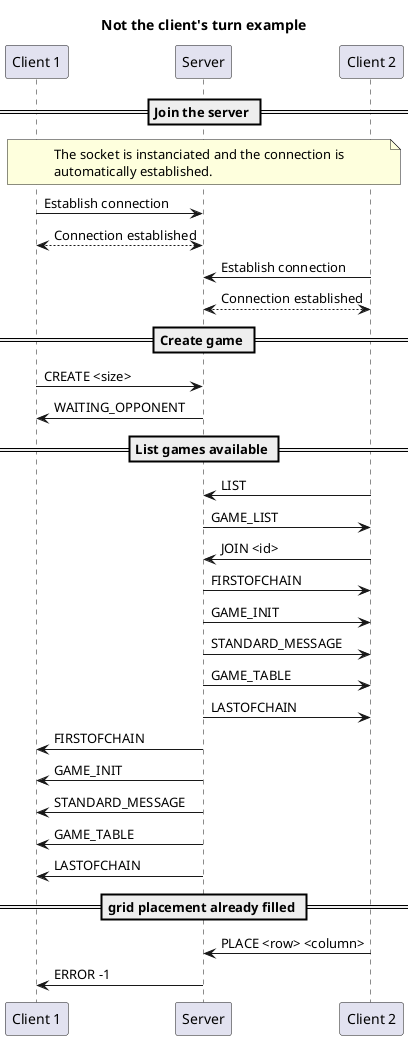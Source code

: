 @startuml

title "Not the client's turn example"

participant "Client 1" as c1
participant "Server" as s
participant "Client 2" as c2

== Join the server ==

note over c1, c2
The socket is instanciated and the connection is
automatically established.
end note

c1->s : Establish connection
c1<-->s : Connection established

c2->s : Establish connection
c2<-->s : Connection established


== Create game ==

c1->s: CREATE <size>
s->c1: WAITING_OPPONENT

== List games available ==

c2->s: LIST
s->c2: GAME_LIST

c2->s: JOIN <id>

s->c2: FIRSTOFCHAIN
s->c2: GAME_INIT
s->c2: STANDARD_MESSAGE
s->c2: GAME_TABLE
s->c2: LASTOFCHAIN

s->c1: FIRSTOFCHAIN
s->c1: GAME_INIT
s->c1: STANDARD_MESSAGE
s->c1: GAME_TABLE
s->c1: LASTOFCHAIN

== grid placement already filled ==
c2->s: PLACE <row> <column>
s->c1: ERROR -1



@enduml
